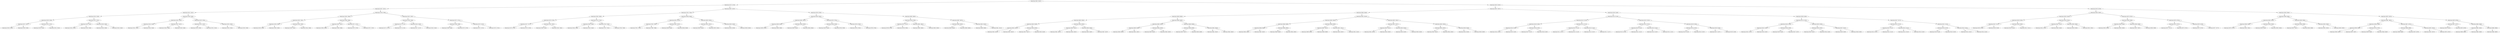 digraph G{
1448056899 [label="Node{data=[8812, 8812]}"]
1448056899 -> 1040082268
1040082268 [label="Node{data=[5375, 5375]}"]
1040082268 -> 1100305874
1100305874 [label="Node{data=[3557, 3557]}"]
1100305874 -> 559617205
559617205 [label="Node{data=[3541, 3541]}"]
559617205 -> 201067869
201067869 [label="Node{data=[3533, 3533]}"]
201067869 -> 1164332539
1164332539 [label="Node{data=[3529, 3529]}"]
1164332539 -> 775334720
775334720 [label="Node{data=[3527, 3527]}"]
775334720 -> 1471282319
1471282319 [label="Node{data=[3526, 3526]}"]
775334720 -> 1011652033
1011652033 [label="Node{data=[3528, 3528]}"]
1164332539 -> 1269964326
1269964326 [label="Node{data=[3531, 3531]}"]
1269964326 -> 1355141307
1355141307 [label="Node{data=[3530, 3530]}"]
1269964326 -> 147327912
147327912 [label="Node{data=[3532, 3532]}"]
201067869 -> 1358067181
1358067181 [label="Node{data=[3537, 3537]}"]
1358067181 -> 191496955
191496955 [label="Node{data=[3535, 3535]}"]
191496955 -> 1968458533
1968458533 [label="Node{data=[3534, 3534]}"]
191496955 -> 1032428396
1032428396 [label="Node{data=[3536, 3536]}"]
1358067181 -> 2123881517
2123881517 [label="Node{data=[3539, 3539]}"]
2123881517 -> 632386782
632386782 [label="Node{data=[3538, 3538]}"]
2123881517 -> 1919622702
1919622702 [label="Node{data=[3540, 3540]}"]
559617205 -> 55093748
55093748 [label="Node{data=[3549, 3549]}"]
55093748 -> 1140751108
1140751108 [label="Node{data=[3545, 3545]}"]
1140751108 -> 1833426977
1833426977 [label="Node{data=[3543, 3543]}"]
1833426977 -> 1198983625
1198983625 [label="Node{data=[3542, 3542]}"]
1833426977 -> 28708826
28708826 [label="Node{data=[3544, 3544]}"]
1140751108 -> 824206003
824206003 [label="Node{data=[3547, 3547]}"]
824206003 -> 1672792670
1672792670 [label="Node{data=[3546, 3546]}"]
824206003 -> 477277856
477277856 [label="Node{data=[3548, 3548]}"]
55093748 -> 764131883
764131883 [label="Node{data=[3553, 3553]}"]
764131883 -> 529297619
529297619 [label="Node{data=[3551, 3551]}"]
529297619 -> 1513074502
1513074502 [label="Node{data=[3550, 3550]}"]
529297619 -> 1403063565
1403063565 [label="Node{data=[3552, 3552]}"]
764131883 -> 596357040
596357040 [label="Node{data=[3555, 3555]}"]
596357040 -> 1610439162
1610439162 [label="Node{data=[3554, 3554]}"]
596357040 -> 2022672604
2022672604 [label="Node{data=[3556, 3556]}"]
1100305874 -> 597506981
597506981 [label="Node{data=[3799, 3799]}"]
597506981 -> 1570104905
1570104905 [label="Node{data=[3565, 3565]}"]
1570104905 -> 1754416776
1754416776 [label="Node{data=[3561, 3561]}"]
1754416776 -> 1826617902
1826617902 [label="Node{data=[3559, 3559]}"]
1826617902 -> 643146755
643146755 [label="Node{data=[3558, 3558]}"]
1826617902 -> 1417722158
1417722158 [label="Node{data=[3560, 3560]}"]
1754416776 -> 777782064
777782064 [label="Node{data=[3563, 3563]}"]
777782064 -> 1036096095
1036096095 [label="Node{data=[3562, 3562]}"]
777782064 -> 918510680
918510680 [label="Node{data=[3564, 3564]}"]
1570104905 -> 1730665064
1730665064 [label="Node{data=[3569, 3569]}"]
1730665064 -> 690749503
690749503 [label="Node{data=[3567, 3567]}"]
690749503 -> 407776303
407776303 [label="Node{data=[3566, 3566]}"]
690749503 -> 1423965922
1423965922 [label="Node{data=[3568, 3568]}"]
1730665064 -> 234003083
234003083 [label="Node{data=[3571, 3571]}"]
234003083 -> 1142316786
1142316786 [label="Node{data=[3570, 3570]}"]
234003083 -> 768617739
768617739 [label="Node{data=[3787, 3787]}"]
597506981 -> 106167997
106167997 [label="Node{data=[5367, 5367]}"]
106167997 -> 527178302
527178302 [label="Node{data=[4188, 4188]}"]
527178302 -> 1769682671
1769682671 [label="Node{data=[4173, 4173]}"]
1769682671 -> 1173350078
1173350078 [label="Node{data=[4172, 4172]}"]
1769682671 -> 1557155496
1557155496 [label="Node{data=[4174, 4174]}"]
527178302 -> 588387046
588387046 [label="Node{data=[5033, 5033]}"]
588387046 -> 334402597
334402597 [label="Node{data=[4217, 4217]}"]
588387046 -> 697195248
697195248 [label="Node{data=[5343, 5343]}"]
106167997 -> 2012603495
2012603495 [label="Node{data=[5371, 5371]}"]
2012603495 -> 1153650013
1153650013 [label="Node{data=[5369, 5369]}"]
1153650013 -> 602646108
602646108 [label="Node{data=[5368, 5368]}"]
1153650013 -> 2020159755
2020159755 [label="Node{data=[5370, 5370]}"]
2012603495 -> 543634621
543634621 [label="Node{data=[5373, 5373]}"]
543634621 -> 2114989129
2114989129 [label="Node{data=[5372, 5372]}"]
543634621 -> 3652753
3652753 [label="Node{data=[5374, 5374]}"]
1040082268 -> 837231861
837231861 [label="Node{data=[8057, 8057]}"]
837231861 -> 683420840
683420840 [label="Node{data=[7932, 7932]}"]
683420840 -> 1462845330
1462845330 [label="Node{data=[5383, 5383]}"]
1462845330 -> 1793049297
1793049297 [label="Node{data=[5379, 5379]}"]
1793049297 -> 1654100979
1654100979 [label="Node{data=[5377, 5377]}"]
1654100979 -> 730278501
730278501 [label="Node{data=[5376, 5376]}"]
1654100979 -> 1964268840
1964268840 [label="Node{data=[5378, 5378]}"]
1793049297 -> 1640611857
1640611857 [label="Node{data=[5381, 5381]}"]
1640611857 -> 1059053520
1059053520 [label="Node{data=[5380, 5380]}"]
1640611857 -> 760811092
760811092 [label="Node{data=[5382, 5382]}"]
1462845330 -> 2062810058
2062810058 [label="Node{data=[5742, 5742]}"]
2062810058 -> 1435854285
1435854285 [label="Node{data=[5385, 5385]}"]
1435854285 -> 347460080
347460080 [label="Node{data=[5384, 5384]}"]
1435854285 -> 1912293020
1912293020 [label="Node{data=[5434, 5434]}"]
2062810058 -> 347332290
347332290 [label="Node{data=[7618, 7618]}"]
347332290 -> 1794538132
1794538132 [label="Node{data=[7615, 7615]}"]
347332290 -> 1358306411
1358306411 [label="Node{data=[7829, 7829]}"]
683420840 -> 2064809807
2064809807 [label="Node{data=[8049, 8049]}"]
2064809807 -> 1901984545
1901984545 [label="Node{data=[8013, 8013]}"]
1901984545 -> 681971012
681971012 [label="Node{data=[7953, 7953]}"]
681971012 -> 1213417855
1213417855 [label="Node{data=[7952, 7952]}"]
681971012 -> 542355261
542355261 [label="Node{data=[7988, 7988]}"]
1901984545 -> 1045023973
1045023973 [label="Node{data=[8047, 8047]}"]
1045023973 -> 639445573
639445573 [label="Node{data=[8046, 8046]}"]
1045023973 -> 1960286024
1960286024 [label="Node{data=[8048, 8048]}"]
2064809807 -> 1237382312
1237382312 [label="Node{data=[8053, 8053]}"]
1237382312 -> 966670225
966670225 [label="Node{data=[8051, 8051]}"]
966670225 -> 1990098405
1990098405 [label="Node{data=[8050, 8050]}"]
966670225 -> 1044105641
1044105641 [label="Node{data=[8052, 8052]}"]
1237382312 -> 1880100722
1880100722 [label="Node{data=[8055, 8055]}"]
1880100722 -> 955944030
955944030 [label="Node{data=[8054, 8054]}"]
1880100722 -> 1024372721
1024372721 [label="Node{data=[8056, 8056]}"]
837231861 -> 1561874296
1561874296 [label="Node{data=[8795, 8795]}"]
1561874296 -> 755212342
755212342 [label="Node{data=[8295, 8295]}"]
755212342 -> 1098338740
1098338740 [label="Node{data=[8061, 8061]}"]
1098338740 -> 164499276
164499276 [label="Node{data=[8059, 8059]}"]
164499276 -> 380826242
380826242 [label="Node{data=[8058, 8058]}"]
164499276 -> 637596274
637596274 [label="Node{data=[8060, 8060]}"]
1098338740 -> 1560411639
1560411639 [label="Node{data=[8063, 8063]}"]
1560411639 -> 608976244
608976244 [label="Node{data=[8062, 8062]}"]
1560411639 -> 627834269
627834269 [label="Node{data=[8064, 8064]}"]
755212342 -> 81332256
81332256 [label="Node{data=[8791, 8791]}"]
81332256 -> 1457890057
1457890057 [label="Node{data=[8546, 8546]}"]
1457890057 -> 319259452
319259452 [label="Node{data=[8435, 8435]}"]
1457890057 -> 1777992660
1777992660 [label="Node{data=[8769, 8769]}"]
81332256 -> 632196803
632196803 [label="Node{data=[8793, 8793]}"]
632196803 -> 1588108436
1588108436 [label="Node{data=[8792, 8792]}"]
632196803 -> 1897527838
1897527838 [label="Node{data=[8794, 8794]}"]
1561874296 -> 1220850506
1220850506 [label="Node{data=[8803, 8803]}"]
1220850506 -> 424539143
424539143 [label="Node{data=[8799, 8799]}"]
424539143 -> 60524422
60524422 [label="Node{data=[8797, 8797]}"]
60524422 -> 1038898401
1038898401 [label="Node{data=[8796, 8796]}"]
60524422 -> 1356852981
1356852981 [label="Node{data=[8798, 8798]}"]
424539143 -> 642041125
642041125 [label="Node{data=[8801, 8801]}"]
642041125 -> 2042417628
2042417628 [label="Node{data=[8800, 8800]}"]
642041125 -> 648595798
648595798 [label="Node{data=[8802, 8802]}"]
1220850506 -> 162472752
162472752 [label="Node{data=[8807, 8807]}"]
162472752 -> 163754701
163754701 [label="Node{data=[8805, 8805]}"]
163754701 -> 376414232
376414232 [label="Node{data=[8804, 8804]}"]
163754701 -> 1995258362
1995258362 [label="Node{data=[8806, 8806]}"]
162472752 -> 111878836
111878836 [label="Node{data=[8810, 8810]}"]
111878836 -> 442743926
442743926 [label="Node{data=[8808, 8808]}"]
111878836 -> 1902620738
1902620738 [label="Node{data=[8811, 8811]}"]
1448056899 -> 1851422077
1851422077 [label="Node{data=[9225, 9225]}"]
1851422077 -> 825967744
825967744 [label="Node{data=[9057, 9057]}"]
825967744 -> 918347485
918347485 [label="Node{data=[8844, 8844]}"]
918347485 -> 2048232936
2048232936 [label="Node{data=[8828, 8828]}"]
2048232936 -> 1197080138
1197080138 [label="Node{data=[8820, 8820]}"]
1197080138 -> 741191013
741191013 [label="Node{data=[8816, 8816]}"]
741191013 -> 2084033547
2084033547 [label="Node{data=[8814, 8814]}"]
2084033547 -> 706440360
706440360 [label="Node{data=[8813, 8813]}"]
2084033547 -> 574123023
574123023 [label="Node{data=[8815, 8815]}"]
741191013 -> 1665121192
1665121192 [label="Node{data=[8818, 8818]}"]
1665121192 -> 560643144
560643144 [label="Node{data=[8817, 8817]}"]
1665121192 -> 1357245153
1357245153 [label="Node{data=[8819, 8819]}"]
1197080138 -> 836549862
836549862 [label="Node{data=[8824, 8824]}"]
836549862 -> 790672270
790672270 [label="Node{data=[8822, 8822]}"]
790672270 -> 1541198558
1541198558 [label="Node{data=[8821, 8821]}"]
790672270 -> 613521830
613521830 [label="Node{data=[8823, 8823]}"]
836549862 -> 1895705182
1895705182 [label="Node{data=[8826, 8826]}"]
1895705182 -> 1525177100
1525177100 [label="Node{data=[8825, 8825]}"]
1895705182 -> 1738483885
1738483885 [label="Node{data=[8827, 8827]}"]
2048232936 -> 1332461905
1332461905 [label="Node{data=[8836, 8836]}"]
1332461905 -> 1313259064
1313259064 [label="Node{data=[8832, 8832]}"]
1313259064 -> 1458482375
1458482375 [label="Node{data=[8830, 8830]}"]
1458482375 -> 1210727671
1210727671 [label="Node{data=[8829, 8829]}"]
1458482375 -> 1499078122
1499078122 [label="Node{data=[8831, 8831]}"]
1313259064 -> 571924359
571924359 [label="Node{data=[8834, 8834]}"]
571924359 -> 29218710
29218710 [label="Node{data=[8833, 8833]}"]
571924359 -> 409571026
409571026 [label="Node{data=[8835, 8835]}"]
1332461905 -> 290809208
290809208 [label="Node{data=[8840, 8840]}"]
290809208 -> 95119922
95119922 [label="Node{data=[8838, 8838]}"]
95119922 -> 1791298678
1791298678 [label="Node{data=[8837, 8837]}"]
95119922 -> 1041105122
1041105122 [label="Node{data=[8839, 8839]}"]
290809208 -> 80399614
80399614 [label="Node{data=[8842, 8842]}"]
80399614 -> 1517210799
1517210799 [label="Node{data=[8841, 8841]}"]
80399614 -> 411753768
411753768 [label="Node{data=[8843, 8843]}"]
918347485 -> 1447937995
1447937995 [label="Node{data=[8913, 8913]}"]
1447937995 -> 78793920
78793920 [label="Node{data=[8905, 8905]}"]
78793920 -> 680911693
680911693 [label="Node{data=[8848, 8848]}"]
680911693 -> 1723336938
1723336938 [label="Node{data=[8846, 8846]}"]
1723336938 -> 1584658537
1584658537 [label="Node{data=[8845, 8845]}"]
1723336938 -> 1219586859
1219586859 [label="Node{data=[8847, 8847]}"]
680911693 -> 1329161979
1329161979 [label="Node{data=[8894, 8894]}"]
1329161979 -> 1776339118
1776339118 [label="Node{data=[8849, 8849]}"]
1329161979 -> 680641867
680641867 [label="Node{data=[8904, 8904]}"]
78793920 -> 1807354689
1807354689 [label="Node{data=[8909, 8909]}"]
1807354689 -> 1865463411
1865463411 [label="Node{data=[8907, 8907]}"]
1865463411 -> 16430723
16430723 [label="Node{data=[8906, 8906]}"]
1865463411 -> 644317258
644317258 [label="Node{data=[8908, 8908]}"]
1807354689 -> 490502084
490502084 [label="Node{data=[8911, 8911]}"]
490502084 -> 2010503486
2010503486 [label="Node{data=[8910, 8910]}"]
490502084 -> 583940073
583940073 [label="Node{data=[8912, 8912]}"]
1447937995 -> 942769706
942769706 [label="Node{data=[8921, 8921]}"]
942769706 -> 1179468991
1179468991 [label="Node{data=[8917, 8917]}"]
1179468991 -> 529037665
529037665 [label="Node{data=[8915, 8915]}"]
529037665 -> 1286235142
1286235142 [label="Node{data=[8914, 8914]}"]
529037665 -> 2023664495
2023664495 [label="Node{data=[8916, 8916]}"]
1179468991 -> 1423597695
1423597695 [label="Node{data=[8919, 8919]}"]
1423597695 -> 138758388
138758388 [label="Node{data=[8918, 8918]}"]
1423597695 -> 391157678
391157678 [label="Node{data=[8920, 8920]}"]
942769706 -> 446206968
446206968 [label="Node{data=[8925, 8925]}"]
446206968 -> 491176268
491176268 [label="Node{data=[8923, 8923]}"]
491176268 -> 1063663864
1063663864 [label="Node{data=[8922, 8922]}"]
491176268 -> 748168541
748168541 [label="Node{data=[8924, 8924]}"]
446206968 -> 1925276773
1925276773 [label="Node{data=[9026, 9026]}"]
1925276773 -> 1495701456
1495701456 [label="Node{data=[9024, 9024]}"]
1925276773 -> 1460258292
1460258292 [label="Node{data=[9056, 9056]}"]
825967744 -> 987144325
987144325 [label="Node{data=[9160, 9160]}"]
987144325 -> 1137514998
1137514998 [label="Node{data=[9118, 9118]}"]
1137514998 -> 775462472
775462472 [label="Node{data=[9110, 9110]}"]
775462472 -> 931649566
931649566 [label="Node{data=[9106, 9106]}"]
931649566 -> 945460451
945460451 [label="Node{data=[9104, 9104]}"]
945460451 -> 326314167
326314167 [label="Node{data=[9103, 9103]}"]
945460451 -> 2035494479
2035494479 [label="Node{data=[9105, 9105]}"]
931649566 -> 1889357395
1889357395 [label="Node{data=[9108, 9108]}"]
1889357395 -> 470556975
470556975 [label="Node{data=[9107, 9107]}"]
1889357395 -> 372282505
372282505 [label="Node{data=[9109, 9109]}"]
775462472 -> 1995567446
1995567446 [label="Node{data=[9114, 9114]}"]
1995567446 -> 1812252173
1812252173 [label="Node{data=[9112, 9112]}"]
1812252173 -> 301766651
301766651 [label="Node{data=[9111, 9111]}"]
1812252173 -> 58379665
58379665 [label="Node{data=[9113, 9113]}"]
1995567446 -> 2063132649
2063132649 [label="Node{data=[9116, 9116]}"]
2063132649 -> 814117397
814117397 [label="Node{data=[9115, 9115]}"]
2063132649 -> 1169193137
1169193137 [label="Node{data=[9117, 9117]}"]
1137514998 -> 284369875
284369875 [label="Node{data=[9152, 9152]}"]
284369875 -> 763971979
763971979 [label="Node{data=[9122, 9122]}"]
763971979 -> 782012661
782012661 [label="Node{data=[9120, 9120]}"]
782012661 -> 1747910759
1747910759 [label="Node{data=[9119, 9119]}"]
782012661 -> 1632328458
1632328458 [label="Node{data=[9121, 9121]}"]
763971979 -> 107582393
107582393 [label="Node{data=[9124, 9124]}"]
107582393 -> 1278783673
1278783673 [label="Node{data=[9123, 9123]}"]
107582393 -> 1543810401
1543810401 [label="Node{data=[9151, 9151]}"]
284369875 -> 1730952928
1730952928 [label="Node{data=[9156, 9156]}"]
1730952928 -> 764579303
764579303 [label="Node{data=[9154, 9154]}"]
764579303 -> 614882708
614882708 [label="Node{data=[9153, 9153]}"]
764579303 -> 1571853252
1571853252 [label="Node{data=[9155, 9155]}"]
1730952928 -> 1542290860
1542290860 [label="Node{data=[9158, 9158]}"]
1542290860 -> 1646866051
1646866051 [label="Node{data=[9157, 9157]}"]
1542290860 -> 1953858991
1953858991 [label="Node{data=[9159, 9159]}"]
987144325 -> 763496022
763496022 [label="Node{data=[9209, 9209]}"]
763496022 -> 489823831
489823831 [label="Node{data=[9176, 9176]}"]
489823831 -> 918840900
918840900 [label="Node{data=[9164, 9164]}"]
918840900 -> 1858389454
1858389454 [label="Node{data=[9162, 9162]}"]
1858389454 -> 1397346038
1397346038 [label="Node{data=[9161, 9161]}"]
1858389454 -> 1585750638
1585750638 [label="Node{data=[9163, 9163]}"]
918840900 -> 1265047996
1265047996 [label="Node{data=[9166, 9166]}"]
1265047996 -> 63262635
63262635 [label="Node{data=[9165, 9165]}"]
1265047996 -> 518393691
518393691 [label="Node{data=[9167, 9167]}"]
489823831 -> 1695172923
1695172923 [label="Node{data=[9205, 9205]}"]
1695172923 -> 382932703
382932703 [label="Node{data=[9203, 9203]}"]
382932703 -> 1061338041
1061338041 [label="Node{data=[9202, 9202]}"]
382932703 -> 301004765
301004765 [label="Node{data=[9204, 9204]}"]
1695172923 -> 646195017
646195017 [label="Node{data=[9207, 9207]}"]
646195017 -> 678406312
678406312 [label="Node{data=[9206, 9206]}"]
646195017 -> 47862127
47862127 [label="Node{data=[9208, 9208]}"]
763496022 -> 335679734
335679734 [label="Node{data=[9217, 9217]}"]
335679734 -> 331072336
331072336 [label="Node{data=[9213, 9213]}"]
331072336 -> 1178862439
1178862439 [label="Node{data=[9211, 9211]}"]
1178862439 -> 373646313
373646313 [label="Node{data=[9210, 9210]}"]
1178862439 -> 314856567
314856567 [label="Node{data=[9212, 9212]}"]
331072336 -> 1604887612
1604887612 [label="Node{data=[9215, 9215]}"]
1604887612 -> 957467541
957467541 [label="Node{data=[9214, 9214]}"]
1604887612 -> 83275125
83275125 [label="Node{data=[9216, 9216]}"]
335679734 -> 874587760
874587760 [label="Node{data=[9221, 9221]}"]
874587760 -> 783482252
783482252 [label="Node{data=[9219, 9219]}"]
783482252 -> 432588460
432588460 [label="Node{data=[9218, 9218]}"]
783482252 -> 686050789
686050789 [label="Node{data=[9220, 9220]}"]
874587760 -> 357301295
357301295 [label="Node{data=[9223, 9223]}"]
357301295 -> 741092759
741092759 [label="Node{data=[9222, 9222]}"]
357301295 -> 1930322712
1930322712 [label="Node{data=[9224, 9224]}"]
1851422077 -> 2039448569
2039448569 [label="Node{data=[9578, 9578]}"]
2039448569 -> 871342691
871342691 [label="Node{data=[9562, 9562]}"]
871342691 -> 2120376604
2120376604 [label="Node{data=[9335, 9335]}"]
2120376604 -> 2121587563
2121587563 [label="Node{data=[9229, 9229]}"]
2121587563 -> 2078347031
2078347031 [label="Node{data=[9227, 9227]}"]
2078347031 -> 903038642
903038642 [label="Node{data=[9226, 9226]}"]
2078347031 -> 1490336661
1490336661 [label="Node{data=[9228, 9228]}"]
2121587563 -> 10718311
10718311 [label="Node{data=[9290, 9290]}"]
10718311 -> 1934205651
1934205651 [label="Node{data=[9230, 9230]}"]
10718311 -> 1551932638
1551932638 [label="Node{data=[9311, 9311]}"]
2120376604 -> 569740488
569740488 [label="Node{data=[9524, 9524]}"]
569740488 -> 1026161701
1026161701 [label="Node{data=[9447, 9447]}"]
1026161701 -> 55090793
55090793 [label="Node{data=[9341, 9341]}"]
1026161701 -> 1534497970
1534497970 [label="Node{data=[9462, 9462]}"]
569740488 -> 1449705688
1449705688 [label="Node{data=[9560, 9560]}"]
1449705688 -> 617793252
617793252 [label="Node{data=[9559, 9559]}"]
1449705688 -> 1664008129
1664008129 [label="Node{data=[9561, 9561]}"]
871342691 -> 202535954
202535954 [label="Node{data=[9570, 9570]}"]
202535954 -> 485235528
485235528 [label="Node{data=[9566, 9566]}"]
485235528 -> 775621591
775621591 [label="Node{data=[9564, 9564]}"]
775621591 -> 947747174
947747174 [label="Node{data=[9563, 9563]}"]
775621591 -> 659564703
659564703 [label="Node{data=[9565, 9565]}"]
485235528 -> 1536840038
1536840038 [label="Node{data=[9568, 9568]}"]
1536840038 -> 763989105
763989105 [label="Node{data=[9567, 9567]}"]
1536840038 -> 2129426159
2129426159 [label="Node{data=[9569, 9569]}"]
202535954 -> 1490988413
1490988413 [label="Node{data=[9574, 9574]}"]
1490988413 -> 1363592801
1363592801 [label="Node{data=[9572, 9572]}"]
1363592801 -> 818750012
818750012 [label="Node{data=[9571, 9571]}"]
1363592801 -> 755724740
755724740 [label="Node{data=[9573, 9573]}"]
1490988413 -> 9671773
9671773 [label="Node{data=[9576, 9576]}"]
9671773 -> 1736523744
1736523744 [label="Node{data=[9575, 9575]}"]
9671773 -> 1040465390
1040465390 [label="Node{data=[9577, 9577]}"]
2039448569 -> 1215823547
1215823547 [label="Node{data=[9594, 9594]}"]
1215823547 -> 1415232148
1415232148 [label="Node{data=[9586, 9586]}"]
1415232148 -> 986378688
986378688 [label="Node{data=[9582, 9582]}"]
986378688 -> 633225274
633225274 [label="Node{data=[9580, 9580]}"]
633225274 -> 1389092880
1389092880 [label="Node{data=[9579, 9579]}"]
633225274 -> 1405382343
1405382343 [label="Node{data=[9581, 9581]}"]
986378688 -> 1047384462
1047384462 [label="Node{data=[9584, 9584]}"]
1047384462 -> 1761995241
1761995241 [label="Node{data=[9583, 9583]}"]
1047384462 -> 1682132921
1682132921 [label="Node{data=[9585, 9585]}"]
1415232148 -> 344045472
344045472 [label="Node{data=[9590, 9590]}"]
344045472 -> 1152443679
1152443679 [label="Node{data=[9588, 9588]}"]
1152443679 -> 45876929
45876929 [label="Node{data=[9587, 9587]}"]
1152443679 -> 2088550312
2088550312 [label="Node{data=[9589, 9589]}"]
344045472 -> 1708731184
1708731184 [label="Node{data=[9592, 9592]}"]
1708731184 -> 646095497
646095497 [label="Node{data=[9591, 9591]}"]
1708731184 -> 1156199062
1156199062 [label="Node{data=[9593, 9593]}"]
1215823547 -> 1567769692
1567769692 [label="Node{data=[9875, 9875]}"]
1567769692 -> 1902011497
1902011497 [label="Node{data=[9867, 9867]}"]
1902011497 -> 1115358753
1115358753 [label="Node{data=[9598, 9598]}"]
1115358753 -> 1460728442
1460728442 [label="Node{data=[9596, 9596]}"]
1460728442 -> 412028000
412028000 [label="Node{data=[9595, 9595]}"]
1460728442 -> 451956276
451956276 [label="Node{data=[9597, 9597]}"]
1115358753 -> 2103621
2103621 [label="Node{data=[9795, 9795]}"]
2103621 -> 1349761049
1349761049 [label="Node{data=[9599, 9599]}"]
2103621 -> 813646459
813646459 [label="Node{data=[9849, 9849]}"]
1902011497 -> 686173102
686173102 [label="Node{data=[9871, 9871]}"]
686173102 -> 671937990
671937990 [label="Node{data=[9869, 9869]}"]
671937990 -> 1710371758
1710371758 [label="Node{data=[9868, 9868]}"]
671937990 -> 794085873
794085873 [label="Node{data=[9870, 9870]}"]
686173102 -> 922107118
922107118 [label="Node{data=[9873, 9873]}"]
922107118 -> 2031832371
2031832371 [label="Node{data=[9872, 9872]}"]
922107118 -> 226524925
226524925 [label="Node{data=[9874, 9874]}"]
1567769692 -> 76686845
76686845 [label="Node{data=[9879, 9879]}"]
76686845 -> 59013325
59013325 [label="Node{data=[9877, 9877]}"]
59013325 -> 550887259
550887259 [label="Node{data=[9876, 9876]}"]
59013325 -> 783039018
783039018 [label="Node{data=[9878, 9878]}"]
76686845 -> 998526927
998526927 [label="Node{data=[9883, 9883]}"]
998526927 -> 468060770
468060770 [label="Node{data=[9881, 9881]}"]
468060770 -> 356987202
356987202 [label="Node{data=[9880, 9880]}"]
468060770 -> 1517626538
1517626538 [label="Node{data=[9882, 9882]}"]
998526927 -> 1125573148
1125573148 [label="Node{data=[9884, 9884]}"]
1125573148 -> 1745376518
1745376518 [label="Node{data=[9885, 9885]}"]
}